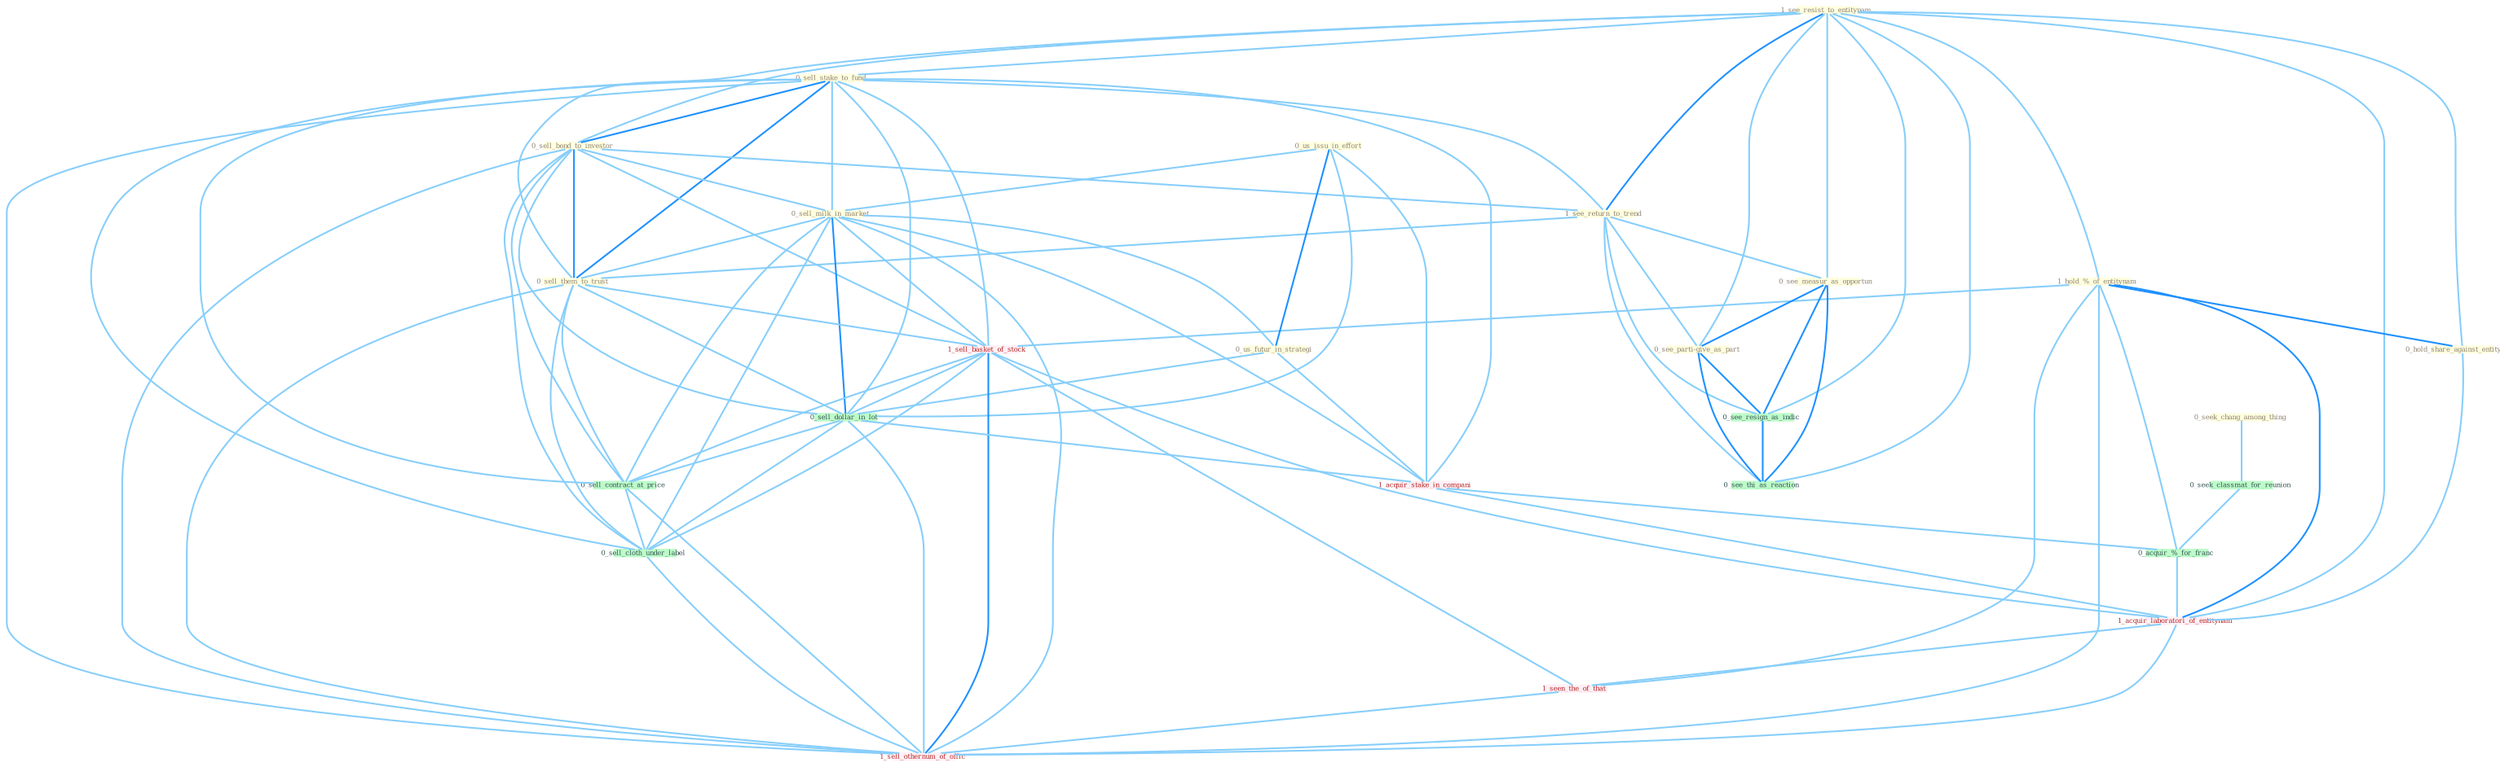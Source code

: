 Graph G{ 
    node
    [shape=polygon,style=filled,width=.5,height=.06,color="#BDFCC9",fixedsize=true,fontsize=4,
    fontcolor="#2f4f4f"];
    {node
    [color="#ffffe0", fontcolor="#8b7d6b"] "1_see_resist_to_entitynam " "0_sell_stake_to_fund " "1_hold_%_of_entitynam " "0_sell_bond_to_investor " "1_see_return_to_trend " "0_us_issu_in_effort " "0_see_measur_as_opportun " "0_sell_milk_in_market " "0_sell_them_to_trust " "0_us_futur_in_strategi " "0_see_parti-give_as_part " "0_seek_chang_among_thing " "0_hold_share_against_entitynam "}
{node [color="#fff0f5", fontcolor="#b22222"] "1_sell_basket_of_stock " "1_acquir_stake_in_compani " "1_acquir_laboratori_of_entitynam " "1_seen_the_of_that " "1_sell_othernum_of_offic "}
edge [color="#B0E2FF"];

	"1_see_resist_to_entitynam " -- "0_sell_stake_to_fund " [w="1", color="#87cefa" ];
	"1_see_resist_to_entitynam " -- "1_hold_%_of_entitynam " [w="1", color="#87cefa" ];
	"1_see_resist_to_entitynam " -- "0_sell_bond_to_investor " [w="1", color="#87cefa" ];
	"1_see_resist_to_entitynam " -- "1_see_return_to_trend " [w="2", color="#1e90ff" , len=0.8];
	"1_see_resist_to_entitynam " -- "0_see_measur_as_opportun " [w="1", color="#87cefa" ];
	"1_see_resist_to_entitynam " -- "0_sell_them_to_trust " [w="1", color="#87cefa" ];
	"1_see_resist_to_entitynam " -- "0_see_parti-give_as_part " [w="1", color="#87cefa" ];
	"1_see_resist_to_entitynam " -- "0_hold_share_against_entitynam " [w="1", color="#87cefa" ];
	"1_see_resist_to_entitynam " -- "0_see_resign_as_indic " [w="1", color="#87cefa" ];
	"1_see_resist_to_entitynam " -- "1_acquir_laboratori_of_entitynam " [w="1", color="#87cefa" ];
	"1_see_resist_to_entitynam " -- "0_see_thi_as_reaction " [w="1", color="#87cefa" ];
	"0_sell_stake_to_fund " -- "0_sell_bond_to_investor " [w="2", color="#1e90ff" , len=0.8];
	"0_sell_stake_to_fund " -- "1_see_return_to_trend " [w="1", color="#87cefa" ];
	"0_sell_stake_to_fund " -- "0_sell_milk_in_market " [w="1", color="#87cefa" ];
	"0_sell_stake_to_fund " -- "0_sell_them_to_trust " [w="2", color="#1e90ff" , len=0.8];
	"0_sell_stake_to_fund " -- "1_sell_basket_of_stock " [w="1", color="#87cefa" ];
	"0_sell_stake_to_fund " -- "0_sell_dollar_in_lot " [w="1", color="#87cefa" ];
	"0_sell_stake_to_fund " -- "1_acquir_stake_in_compani " [w="1", color="#87cefa" ];
	"0_sell_stake_to_fund " -- "0_sell_contract_at_price " [w="1", color="#87cefa" ];
	"0_sell_stake_to_fund " -- "0_sell_cloth_under_label " [w="1", color="#87cefa" ];
	"0_sell_stake_to_fund " -- "1_sell_othernum_of_offic " [w="1", color="#87cefa" ];
	"1_hold_%_of_entitynam " -- "0_hold_share_against_entitynam " [w="2", color="#1e90ff" , len=0.8];
	"1_hold_%_of_entitynam " -- "1_sell_basket_of_stock " [w="1", color="#87cefa" ];
	"1_hold_%_of_entitynam " -- "0_acquir_%_for_franc " [w="1", color="#87cefa" ];
	"1_hold_%_of_entitynam " -- "1_acquir_laboratori_of_entitynam " [w="2", color="#1e90ff" , len=0.8];
	"1_hold_%_of_entitynam " -- "1_seen_the_of_that " [w="1", color="#87cefa" ];
	"1_hold_%_of_entitynam " -- "1_sell_othernum_of_offic " [w="1", color="#87cefa" ];
	"0_sell_bond_to_investor " -- "1_see_return_to_trend " [w="1", color="#87cefa" ];
	"0_sell_bond_to_investor " -- "0_sell_milk_in_market " [w="1", color="#87cefa" ];
	"0_sell_bond_to_investor " -- "0_sell_them_to_trust " [w="2", color="#1e90ff" , len=0.8];
	"0_sell_bond_to_investor " -- "1_sell_basket_of_stock " [w="1", color="#87cefa" ];
	"0_sell_bond_to_investor " -- "0_sell_dollar_in_lot " [w="1", color="#87cefa" ];
	"0_sell_bond_to_investor " -- "0_sell_contract_at_price " [w="1", color="#87cefa" ];
	"0_sell_bond_to_investor " -- "0_sell_cloth_under_label " [w="1", color="#87cefa" ];
	"0_sell_bond_to_investor " -- "1_sell_othernum_of_offic " [w="1", color="#87cefa" ];
	"1_see_return_to_trend " -- "0_see_measur_as_opportun " [w="1", color="#87cefa" ];
	"1_see_return_to_trend " -- "0_sell_them_to_trust " [w="1", color="#87cefa" ];
	"1_see_return_to_trend " -- "0_see_parti-give_as_part " [w="1", color="#87cefa" ];
	"1_see_return_to_trend " -- "0_see_resign_as_indic " [w="1", color="#87cefa" ];
	"1_see_return_to_trend " -- "0_see_thi_as_reaction " [w="1", color="#87cefa" ];
	"0_us_issu_in_effort " -- "0_sell_milk_in_market " [w="1", color="#87cefa" ];
	"0_us_issu_in_effort " -- "0_us_futur_in_strategi " [w="2", color="#1e90ff" , len=0.8];
	"0_us_issu_in_effort " -- "0_sell_dollar_in_lot " [w="1", color="#87cefa" ];
	"0_us_issu_in_effort " -- "1_acquir_stake_in_compani " [w="1", color="#87cefa" ];
	"0_see_measur_as_opportun " -- "0_see_parti-give_as_part " [w="2", color="#1e90ff" , len=0.8];
	"0_see_measur_as_opportun " -- "0_see_resign_as_indic " [w="2", color="#1e90ff" , len=0.8];
	"0_see_measur_as_opportun " -- "0_see_thi_as_reaction " [w="2", color="#1e90ff" , len=0.8];
	"0_sell_milk_in_market " -- "0_sell_them_to_trust " [w="1", color="#87cefa" ];
	"0_sell_milk_in_market " -- "0_us_futur_in_strategi " [w="1", color="#87cefa" ];
	"0_sell_milk_in_market " -- "1_sell_basket_of_stock " [w="1", color="#87cefa" ];
	"0_sell_milk_in_market " -- "0_sell_dollar_in_lot " [w="2", color="#1e90ff" , len=0.8];
	"0_sell_milk_in_market " -- "1_acquir_stake_in_compani " [w="1", color="#87cefa" ];
	"0_sell_milk_in_market " -- "0_sell_contract_at_price " [w="1", color="#87cefa" ];
	"0_sell_milk_in_market " -- "0_sell_cloth_under_label " [w="1", color="#87cefa" ];
	"0_sell_milk_in_market " -- "1_sell_othernum_of_offic " [w="1", color="#87cefa" ];
	"0_sell_them_to_trust " -- "1_sell_basket_of_stock " [w="1", color="#87cefa" ];
	"0_sell_them_to_trust " -- "0_sell_dollar_in_lot " [w="1", color="#87cefa" ];
	"0_sell_them_to_trust " -- "0_sell_contract_at_price " [w="1", color="#87cefa" ];
	"0_sell_them_to_trust " -- "0_sell_cloth_under_label " [w="1", color="#87cefa" ];
	"0_sell_them_to_trust " -- "1_sell_othernum_of_offic " [w="1", color="#87cefa" ];
	"0_us_futur_in_strategi " -- "0_sell_dollar_in_lot " [w="1", color="#87cefa" ];
	"0_us_futur_in_strategi " -- "1_acquir_stake_in_compani " [w="1", color="#87cefa" ];
	"0_see_parti-give_as_part " -- "0_see_resign_as_indic " [w="2", color="#1e90ff" , len=0.8];
	"0_see_parti-give_as_part " -- "0_see_thi_as_reaction " [w="2", color="#1e90ff" , len=0.8];
	"0_seek_chang_among_thing " -- "0_seek_classmat_for_reunion " [w="1", color="#87cefa" ];
	"0_hold_share_against_entitynam " -- "1_acquir_laboratori_of_entitynam " [w="1", color="#87cefa" ];
	"0_seek_classmat_for_reunion " -- "0_acquir_%_for_franc " [w="1", color="#87cefa" ];
	"1_sell_basket_of_stock " -- "0_sell_dollar_in_lot " [w="1", color="#87cefa" ];
	"1_sell_basket_of_stock " -- "0_sell_contract_at_price " [w="1", color="#87cefa" ];
	"1_sell_basket_of_stock " -- "1_acquir_laboratori_of_entitynam " [w="1", color="#87cefa" ];
	"1_sell_basket_of_stock " -- "0_sell_cloth_under_label " [w="1", color="#87cefa" ];
	"1_sell_basket_of_stock " -- "1_seen_the_of_that " [w="1", color="#87cefa" ];
	"1_sell_basket_of_stock " -- "1_sell_othernum_of_offic " [w="2", color="#1e90ff" , len=0.8];
	"0_sell_dollar_in_lot " -- "1_acquir_stake_in_compani " [w="1", color="#87cefa" ];
	"0_sell_dollar_in_lot " -- "0_sell_contract_at_price " [w="1", color="#87cefa" ];
	"0_sell_dollar_in_lot " -- "0_sell_cloth_under_label " [w="1", color="#87cefa" ];
	"0_sell_dollar_in_lot " -- "1_sell_othernum_of_offic " [w="1", color="#87cefa" ];
	"0_see_resign_as_indic " -- "0_see_thi_as_reaction " [w="2", color="#1e90ff" , len=0.8];
	"1_acquir_stake_in_compani " -- "0_acquir_%_for_franc " [w="1", color="#87cefa" ];
	"1_acquir_stake_in_compani " -- "1_acquir_laboratori_of_entitynam " [w="1", color="#87cefa" ];
	"0_acquir_%_for_franc " -- "1_acquir_laboratori_of_entitynam " [w="1", color="#87cefa" ];
	"0_sell_contract_at_price " -- "0_sell_cloth_under_label " [w="1", color="#87cefa" ];
	"0_sell_contract_at_price " -- "1_sell_othernum_of_offic " [w="1", color="#87cefa" ];
	"1_acquir_laboratori_of_entitynam " -- "1_seen_the_of_that " [w="1", color="#87cefa" ];
	"1_acquir_laboratori_of_entitynam " -- "1_sell_othernum_of_offic " [w="1", color="#87cefa" ];
	"0_sell_cloth_under_label " -- "1_sell_othernum_of_offic " [w="1", color="#87cefa" ];
	"1_seen_the_of_that " -- "1_sell_othernum_of_offic " [w="1", color="#87cefa" ];
}
